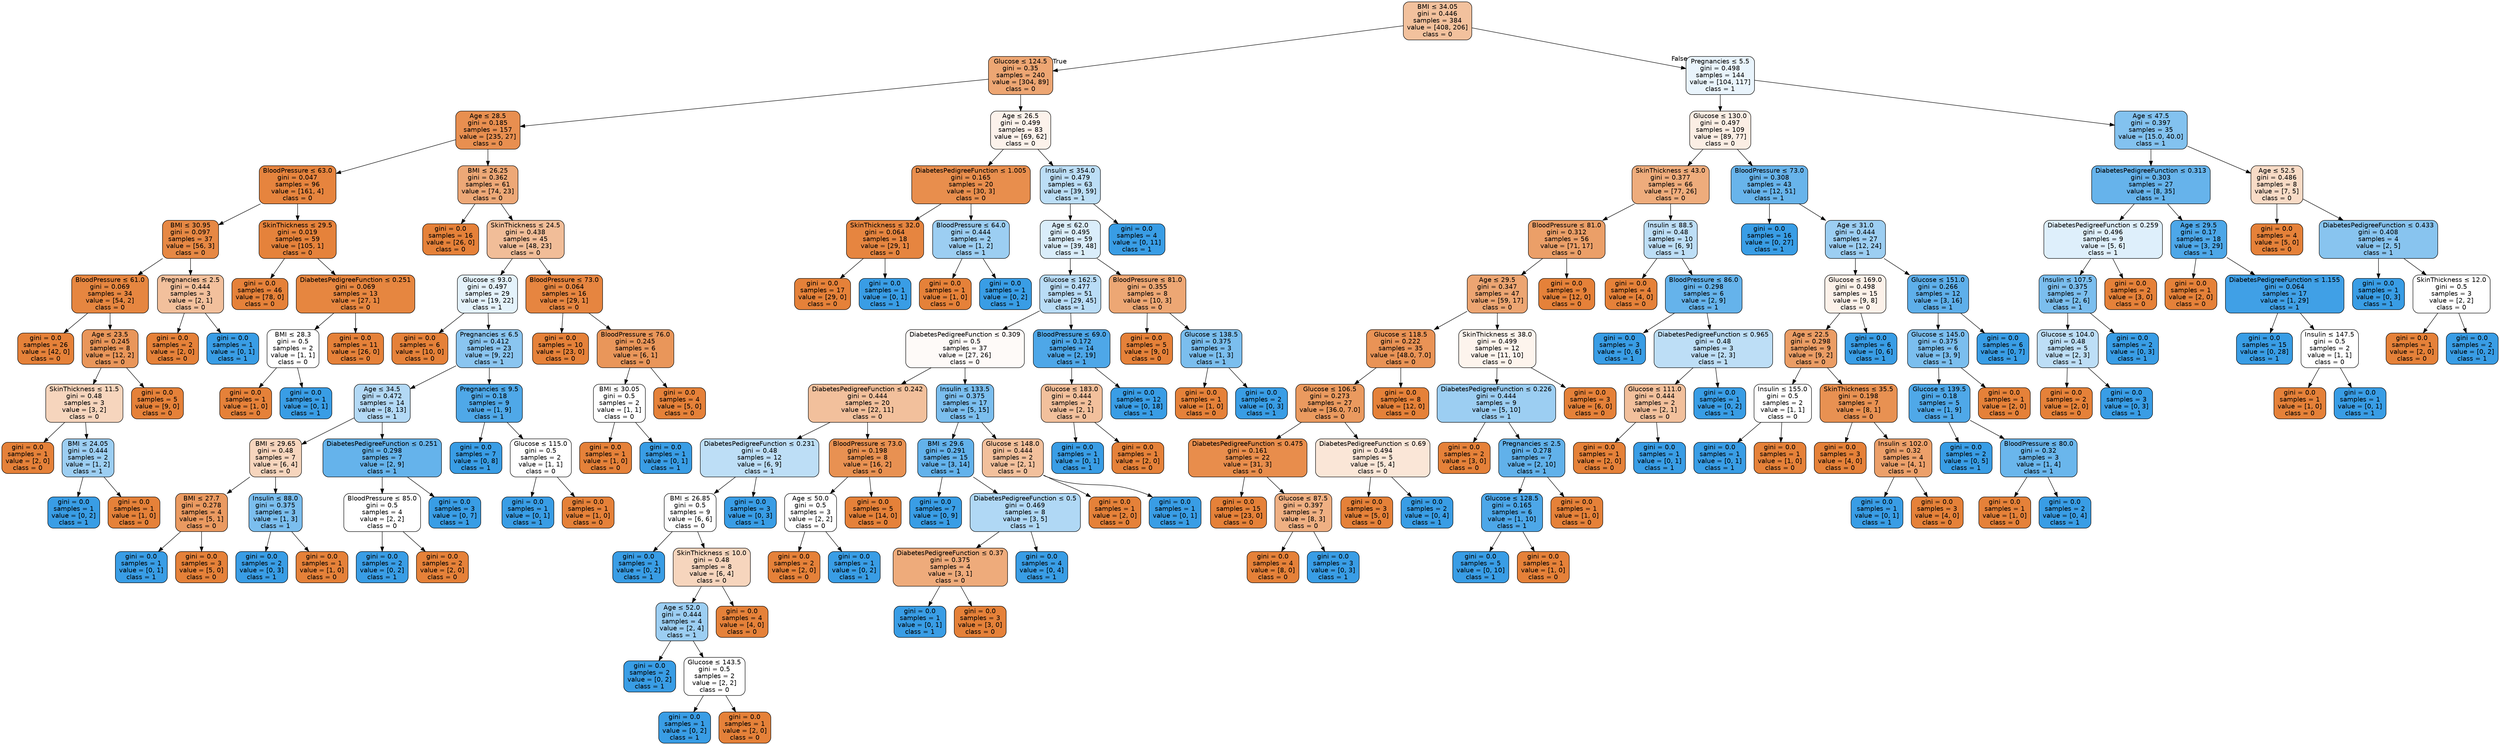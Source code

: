 digraph Tree {
node [shape=box, style="filled, rounded", color="black", fontname="helvetica"] ;
edge [fontname="helvetica"] ;
0 [label=<BMI &le; 34.05<br/>gini = 0.446<br/>samples = 384<br/>value = [408, 206]<br/>class = 0>, fillcolor="#f2c19d"] ;
1 [label=<Glucose &le; 124.5<br/>gini = 0.35<br/>samples = 240<br/>value = [304, 89]<br/>class = 0>, fillcolor="#eda673"] ;
0 -> 1 [labeldistance=2.5, labelangle=45, headlabel="True"] ;
2 [label=<Age &le; 28.5<br/>gini = 0.185<br/>samples = 157<br/>value = [235, 27]<br/>class = 0>, fillcolor="#e88f50"] ;
1 -> 2 ;
3 [label=<BloodPressure &le; 63.0<br/>gini = 0.047<br/>samples = 96<br/>value = [161, 4]<br/>class = 0>, fillcolor="#e6843e"] ;
2 -> 3 ;
4 [label=<BMI &le; 30.95<br/>gini = 0.097<br/>samples = 37<br/>value = [56, 3]<br/>class = 0>, fillcolor="#e68844"] ;
3 -> 4 ;
5 [label=<BloodPressure &le; 61.0<br/>gini = 0.069<br/>samples = 34<br/>value = [54, 2]<br/>class = 0>, fillcolor="#e68640"] ;
4 -> 5 ;
6 [label=<gini = 0.0<br/>samples = 26<br/>value = [42, 0]<br/>class = 0>, fillcolor="#e58139"] ;
5 -> 6 ;
7 [label=<Age &le; 23.5<br/>gini = 0.245<br/>samples = 8<br/>value = [12, 2]<br/>class = 0>, fillcolor="#e9965a"] ;
5 -> 7 ;
8 [label=<SkinThickness &le; 11.5<br/>gini = 0.48<br/>samples = 3<br/>value = [3, 2]<br/>class = 0>, fillcolor="#f6d5bd"] ;
7 -> 8 ;
9 [label=<gini = 0.0<br/>samples = 1<br/>value = [2, 0]<br/>class = 0>, fillcolor="#e58139"] ;
8 -> 9 ;
10 [label=<BMI &le; 24.05<br/>gini = 0.444<br/>samples = 2<br/>value = [1, 2]<br/>class = 1>, fillcolor="#9ccef2"] ;
8 -> 10 ;
11 [label=<gini = 0.0<br/>samples = 1<br/>value = [0, 2]<br/>class = 1>, fillcolor="#399de5"] ;
10 -> 11 ;
12 [label=<gini = 0.0<br/>samples = 1<br/>value = [1, 0]<br/>class = 0>, fillcolor="#e58139"] ;
10 -> 12 ;
13 [label=<gini = 0.0<br/>samples = 5<br/>value = [9, 0]<br/>class = 0>, fillcolor="#e58139"] ;
7 -> 13 ;
14 [label=<Pregnancies &le; 2.5<br/>gini = 0.444<br/>samples = 3<br/>value = [2, 1]<br/>class = 0>, fillcolor="#f2c09c"] ;
4 -> 14 ;
15 [label=<gini = 0.0<br/>samples = 2<br/>value = [2, 0]<br/>class = 0>, fillcolor="#e58139"] ;
14 -> 15 ;
16 [label=<gini = 0.0<br/>samples = 1<br/>value = [0, 1]<br/>class = 1>, fillcolor="#399de5"] ;
14 -> 16 ;
17 [label=<SkinThickness &le; 29.5<br/>gini = 0.019<br/>samples = 59<br/>value = [105, 1]<br/>class = 0>, fillcolor="#e5823b"] ;
3 -> 17 ;
18 [label=<gini = 0.0<br/>samples = 46<br/>value = [78, 0]<br/>class = 0>, fillcolor="#e58139"] ;
17 -> 18 ;
19 [label=<DiabetesPedigreeFunction &le; 0.251<br/>gini = 0.069<br/>samples = 13<br/>value = [27, 1]<br/>class = 0>, fillcolor="#e68640"] ;
17 -> 19 ;
20 [label=<BMI &le; 28.3<br/>gini = 0.5<br/>samples = 2<br/>value = [1, 1]<br/>class = 0>, fillcolor="#ffffff"] ;
19 -> 20 ;
21 [label=<gini = 0.0<br/>samples = 1<br/>value = [1, 0]<br/>class = 0>, fillcolor="#e58139"] ;
20 -> 21 ;
22 [label=<gini = 0.0<br/>samples = 1<br/>value = [0, 1]<br/>class = 1>, fillcolor="#399de5"] ;
20 -> 22 ;
23 [label=<gini = 0.0<br/>samples = 11<br/>value = [26, 0]<br/>class = 0>, fillcolor="#e58139"] ;
19 -> 23 ;
24 [label=<BMI &le; 26.25<br/>gini = 0.362<br/>samples = 61<br/>value = [74, 23]<br/>class = 0>, fillcolor="#eda877"] ;
2 -> 24 ;
25 [label=<gini = 0.0<br/>samples = 16<br/>value = [26, 0]<br/>class = 0>, fillcolor="#e58139"] ;
24 -> 25 ;
26 [label=<SkinThickness &le; 24.5<br/>gini = 0.438<br/>samples = 45<br/>value = [48, 23]<br/>class = 0>, fillcolor="#f1bd98"] ;
24 -> 26 ;
27 [label=<Glucose &le; 93.0<br/>gini = 0.497<br/>samples = 29<br/>value = [19, 22]<br/>class = 1>, fillcolor="#e4f2fb"] ;
26 -> 27 ;
28 [label=<gini = 0.0<br/>samples = 6<br/>value = [10, 0]<br/>class = 0>, fillcolor="#e58139"] ;
27 -> 28 ;
29 [label=<Pregnancies &le; 6.5<br/>gini = 0.412<br/>samples = 23<br/>value = [9, 22]<br/>class = 1>, fillcolor="#8ac5f0"] ;
27 -> 29 ;
30 [label=<Age &le; 34.5<br/>gini = 0.472<br/>samples = 14<br/>value = [8, 13]<br/>class = 1>, fillcolor="#b3d9f5"] ;
29 -> 30 ;
31 [label=<BMI &le; 29.65<br/>gini = 0.48<br/>samples = 7<br/>value = [6, 4]<br/>class = 0>, fillcolor="#f6d5bd"] ;
30 -> 31 ;
32 [label=<BMI &le; 27.7<br/>gini = 0.278<br/>samples = 4<br/>value = [5, 1]<br/>class = 0>, fillcolor="#ea9a61"] ;
31 -> 32 ;
33 [label=<gini = 0.0<br/>samples = 1<br/>value = [0, 1]<br/>class = 1>, fillcolor="#399de5"] ;
32 -> 33 ;
34 [label=<gini = 0.0<br/>samples = 3<br/>value = [5, 0]<br/>class = 0>, fillcolor="#e58139"] ;
32 -> 34 ;
35 [label=<Insulin &le; 88.0<br/>gini = 0.375<br/>samples = 3<br/>value = [1, 3]<br/>class = 1>, fillcolor="#7bbeee"] ;
31 -> 35 ;
36 [label=<gini = 0.0<br/>samples = 2<br/>value = [0, 3]<br/>class = 1>, fillcolor="#399de5"] ;
35 -> 36 ;
37 [label=<gini = 0.0<br/>samples = 1<br/>value = [1, 0]<br/>class = 0>, fillcolor="#e58139"] ;
35 -> 37 ;
38 [label=<DiabetesPedigreeFunction &le; 0.251<br/>gini = 0.298<br/>samples = 7<br/>value = [2, 9]<br/>class = 1>, fillcolor="#65b3eb"] ;
30 -> 38 ;
39 [label=<BloodPressure &le; 85.0<br/>gini = 0.5<br/>samples = 4<br/>value = [2, 2]<br/>class = 0>, fillcolor="#ffffff"] ;
38 -> 39 ;
40 [label=<gini = 0.0<br/>samples = 2<br/>value = [0, 2]<br/>class = 1>, fillcolor="#399de5"] ;
39 -> 40 ;
41 [label=<gini = 0.0<br/>samples = 2<br/>value = [2, 0]<br/>class = 0>, fillcolor="#e58139"] ;
39 -> 41 ;
42 [label=<gini = 0.0<br/>samples = 3<br/>value = [0, 7]<br/>class = 1>, fillcolor="#399de5"] ;
38 -> 42 ;
43 [label=<Pregnancies &le; 9.5<br/>gini = 0.18<br/>samples = 9<br/>value = [1, 9]<br/>class = 1>, fillcolor="#4fa8e8"] ;
29 -> 43 ;
44 [label=<gini = 0.0<br/>samples = 7<br/>value = [0, 8]<br/>class = 1>, fillcolor="#399de5"] ;
43 -> 44 ;
45 [label=<Glucose &le; 115.0<br/>gini = 0.5<br/>samples = 2<br/>value = [1, 1]<br/>class = 0>, fillcolor="#ffffff"] ;
43 -> 45 ;
46 [label=<gini = 0.0<br/>samples = 1<br/>value = [0, 1]<br/>class = 1>, fillcolor="#399de5"] ;
45 -> 46 ;
47 [label=<gini = 0.0<br/>samples = 1<br/>value = [1, 0]<br/>class = 0>, fillcolor="#e58139"] ;
45 -> 47 ;
48 [label=<BloodPressure &le; 73.0<br/>gini = 0.064<br/>samples = 16<br/>value = [29, 1]<br/>class = 0>, fillcolor="#e68540"] ;
26 -> 48 ;
49 [label=<gini = 0.0<br/>samples = 10<br/>value = [23, 0]<br/>class = 0>, fillcolor="#e58139"] ;
48 -> 49 ;
50 [label=<BloodPressure &le; 76.0<br/>gini = 0.245<br/>samples = 6<br/>value = [6, 1]<br/>class = 0>, fillcolor="#e9965a"] ;
48 -> 50 ;
51 [label=<BMI &le; 30.05<br/>gini = 0.5<br/>samples = 2<br/>value = [1, 1]<br/>class = 0>, fillcolor="#ffffff"] ;
50 -> 51 ;
52 [label=<gini = 0.0<br/>samples = 1<br/>value = [1, 0]<br/>class = 0>, fillcolor="#e58139"] ;
51 -> 52 ;
53 [label=<gini = 0.0<br/>samples = 1<br/>value = [0, 1]<br/>class = 1>, fillcolor="#399de5"] ;
51 -> 53 ;
54 [label=<gini = 0.0<br/>samples = 4<br/>value = [5, 0]<br/>class = 0>, fillcolor="#e58139"] ;
50 -> 54 ;
55 [label=<Age &le; 26.5<br/>gini = 0.499<br/>samples = 83<br/>value = [69, 62]<br/>class = 0>, fillcolor="#fcf2eb"] ;
1 -> 55 ;
56 [label=<DiabetesPedigreeFunction &le; 1.005<br/>gini = 0.165<br/>samples = 20<br/>value = [30, 3]<br/>class = 0>, fillcolor="#e88e4d"] ;
55 -> 56 ;
57 [label=<SkinThickness &le; 32.0<br/>gini = 0.064<br/>samples = 18<br/>value = [29, 1]<br/>class = 0>, fillcolor="#e68540"] ;
56 -> 57 ;
58 [label=<gini = 0.0<br/>samples = 17<br/>value = [29, 0]<br/>class = 0>, fillcolor="#e58139"] ;
57 -> 58 ;
59 [label=<gini = 0.0<br/>samples = 1<br/>value = [0, 1]<br/>class = 1>, fillcolor="#399de5"] ;
57 -> 59 ;
60 [label=<BloodPressure &le; 64.0<br/>gini = 0.444<br/>samples = 2<br/>value = [1, 2]<br/>class = 1>, fillcolor="#9ccef2"] ;
56 -> 60 ;
61 [label=<gini = 0.0<br/>samples = 1<br/>value = [1, 0]<br/>class = 0>, fillcolor="#e58139"] ;
60 -> 61 ;
62 [label=<gini = 0.0<br/>samples = 1<br/>value = [0, 2]<br/>class = 1>, fillcolor="#399de5"] ;
60 -> 62 ;
63 [label=<Insulin &le; 354.0<br/>gini = 0.479<br/>samples = 63<br/>value = [39, 59]<br/>class = 1>, fillcolor="#bcdef6"] ;
55 -> 63 ;
64 [label=<Age &le; 62.0<br/>gini = 0.495<br/>samples = 59<br/>value = [39, 48]<br/>class = 1>, fillcolor="#daedfa"] ;
63 -> 64 ;
65 [label=<Glucose &le; 162.5<br/>gini = 0.477<br/>samples = 51<br/>value = [29, 45]<br/>class = 1>, fillcolor="#b9dcf6"] ;
64 -> 65 ;
66 [label=<DiabetesPedigreeFunction &le; 0.309<br/>gini = 0.5<br/>samples = 37<br/>value = [27, 26]<br/>class = 0>, fillcolor="#fefaf8"] ;
65 -> 66 ;
67 [label=<DiabetesPedigreeFunction &le; 0.242<br/>gini = 0.444<br/>samples = 20<br/>value = [22, 11]<br/>class = 0>, fillcolor="#f2c09c"] ;
66 -> 67 ;
68 [label=<DiabetesPedigreeFunction &le; 0.231<br/>gini = 0.48<br/>samples = 12<br/>value = [6, 9]<br/>class = 1>, fillcolor="#bddef6"] ;
67 -> 68 ;
69 [label=<BMI &le; 26.85<br/>gini = 0.5<br/>samples = 9<br/>value = [6, 6]<br/>class = 0>, fillcolor="#ffffff"] ;
68 -> 69 ;
70 [label=<gini = 0.0<br/>samples = 1<br/>value = [0, 2]<br/>class = 1>, fillcolor="#399de5"] ;
69 -> 70 ;
71 [label=<SkinThickness &le; 10.0<br/>gini = 0.48<br/>samples = 8<br/>value = [6, 4]<br/>class = 0>, fillcolor="#f6d5bd"] ;
69 -> 71 ;
72 [label=<Age &le; 52.0<br/>gini = 0.444<br/>samples = 4<br/>value = [2, 4]<br/>class = 1>, fillcolor="#9ccef2"] ;
71 -> 72 ;
73 [label=<gini = 0.0<br/>samples = 2<br/>value = [0, 2]<br/>class = 1>, fillcolor="#399de5"] ;
72 -> 73 ;
74 [label=<Glucose &le; 143.5<br/>gini = 0.5<br/>samples = 2<br/>value = [2, 2]<br/>class = 0>, fillcolor="#ffffff"] ;
72 -> 74 ;
75 [label=<gini = 0.0<br/>samples = 1<br/>value = [0, 2]<br/>class = 1>, fillcolor="#399de5"] ;
74 -> 75 ;
76 [label=<gini = 0.0<br/>samples = 1<br/>value = [2, 0]<br/>class = 0>, fillcolor="#e58139"] ;
74 -> 76 ;
77 [label=<gini = 0.0<br/>samples = 4<br/>value = [4, 0]<br/>class = 0>, fillcolor="#e58139"] ;
71 -> 77 ;
78 [label=<gini = 0.0<br/>samples = 3<br/>value = [0, 3]<br/>class = 1>, fillcolor="#399de5"] ;
68 -> 78 ;
79 [label=<BloodPressure &le; 73.0<br/>gini = 0.198<br/>samples = 8<br/>value = [16, 2]<br/>class = 0>, fillcolor="#e89152"] ;
67 -> 79 ;
80 [label=<Age &le; 50.0<br/>gini = 0.5<br/>samples = 3<br/>value = [2, 2]<br/>class = 0>, fillcolor="#ffffff"] ;
79 -> 80 ;
81 [label=<gini = 0.0<br/>samples = 2<br/>value = [2, 0]<br/>class = 0>, fillcolor="#e58139"] ;
80 -> 81 ;
82 [label=<gini = 0.0<br/>samples = 1<br/>value = [0, 2]<br/>class = 1>, fillcolor="#399de5"] ;
80 -> 82 ;
83 [label=<gini = 0.0<br/>samples = 5<br/>value = [14, 0]<br/>class = 0>, fillcolor="#e58139"] ;
79 -> 83 ;
84 [label=<Insulin &le; 133.5<br/>gini = 0.375<br/>samples = 17<br/>value = [5, 15]<br/>class = 1>, fillcolor="#7bbeee"] ;
66 -> 84 ;
85 [label=<BMI &le; 29.6<br/>gini = 0.291<br/>samples = 15<br/>value = [3, 14]<br/>class = 1>, fillcolor="#63b2eb"] ;
84 -> 85 ;
86 [label=<gini = 0.0<br/>samples = 7<br/>value = [0, 9]<br/>class = 1>, fillcolor="#399de5"] ;
85 -> 86 ;
87 [label=<DiabetesPedigreeFunction &le; 0.5<br/>gini = 0.469<br/>samples = 8<br/>value = [3, 5]<br/>class = 1>, fillcolor="#b0d8f5"] ;
85 -> 87 ;
88 [label=<DiabetesPedigreeFunction &le; 0.37<br/>gini = 0.375<br/>samples = 4<br/>value = [3, 1]<br/>class = 0>, fillcolor="#eeab7b"] ;
87 -> 88 ;
89 [label=<gini = 0.0<br/>samples = 1<br/>value = [0, 1]<br/>class = 1>, fillcolor="#399de5"] ;
88 -> 89 ;
90 [label=<gini = 0.0<br/>samples = 3<br/>value = [3, 0]<br/>class = 0>, fillcolor="#e58139"] ;
88 -> 90 ;
91 [label=<gini = 0.0<br/>samples = 4<br/>value = [0, 4]<br/>class = 1>, fillcolor="#399de5"] ;
87 -> 91 ;
92 [label=<Glucose &le; 148.0<br/>gini = 0.444<br/>samples = 2<br/>value = [2, 1]<br/>class = 0>, fillcolor="#f2c09c"] ;
84 -> 92 ;
93 [label=<gini = 0.0<br/>samples = 1<br/>value = [2, 0]<br/>class = 0>, fillcolor="#e58139"] ;
92 -> 93 ;
94 [label=<gini = 0.0<br/>samples = 1<br/>value = [0, 1]<br/>class = 1>, fillcolor="#399de5"] ;
92 -> 94 ;
95 [label=<BloodPressure &le; 69.0<br/>gini = 0.172<br/>samples = 14<br/>value = [2, 19]<br/>class = 1>, fillcolor="#4ea7e8"] ;
65 -> 95 ;
96 [label=<Glucose &le; 183.0<br/>gini = 0.444<br/>samples = 2<br/>value = [2, 1]<br/>class = 0>, fillcolor="#f2c09c"] ;
95 -> 96 ;
97 [label=<gini = 0.0<br/>samples = 1<br/>value = [0, 1]<br/>class = 1>, fillcolor="#399de5"] ;
96 -> 97 ;
98 [label=<gini = 0.0<br/>samples = 1<br/>value = [2, 0]<br/>class = 0>, fillcolor="#e58139"] ;
96 -> 98 ;
99 [label=<gini = 0.0<br/>samples = 12<br/>value = [0, 18]<br/>class = 1>, fillcolor="#399de5"] ;
95 -> 99 ;
100 [label=<BloodPressure &le; 81.0<br/>gini = 0.355<br/>samples = 8<br/>value = [10, 3]<br/>class = 0>, fillcolor="#eda774"] ;
64 -> 100 ;
101 [label=<gini = 0.0<br/>samples = 5<br/>value = [9, 0]<br/>class = 0>, fillcolor="#e58139"] ;
100 -> 101 ;
102 [label=<Glucose &le; 138.5<br/>gini = 0.375<br/>samples = 3<br/>value = [1, 3]<br/>class = 1>, fillcolor="#7bbeee"] ;
100 -> 102 ;
103 [label=<gini = 0.0<br/>samples = 1<br/>value = [1, 0]<br/>class = 0>, fillcolor="#e58139"] ;
102 -> 103 ;
104 [label=<gini = 0.0<br/>samples = 2<br/>value = [0, 3]<br/>class = 1>, fillcolor="#399de5"] ;
102 -> 104 ;
105 [label=<gini = 0.0<br/>samples = 4<br/>value = [0, 11]<br/>class = 1>, fillcolor="#399de5"] ;
63 -> 105 ;
106 [label=<Pregnancies &le; 5.5<br/>gini = 0.498<br/>samples = 144<br/>value = [104, 117]<br/>class = 1>, fillcolor="#e9f4fc"] ;
0 -> 106 [labeldistance=2.5, labelangle=-45, headlabel="False"] ;
107 [label=<Glucose &le; 130.0<br/>gini = 0.497<br/>samples = 109<br/>value = [89, 77]<br/>class = 0>, fillcolor="#fbeee4"] ;
106 -> 107 ;
108 [label=<SkinThickness &le; 43.0<br/>gini = 0.377<br/>samples = 66<br/>value = [77, 26]<br/>class = 0>, fillcolor="#eeac7c"] ;
107 -> 108 ;
109 [label=<BloodPressure &le; 81.0<br/>gini = 0.312<br/>samples = 56<br/>value = [71, 17]<br/>class = 0>, fillcolor="#eb9f68"] ;
108 -> 109 ;
110 [label=<Age &le; 29.5<br/>gini = 0.347<br/>samples = 47<br/>value = [59, 17]<br/>class = 0>, fillcolor="#eca572"] ;
109 -> 110 ;
111 [label=<Glucose &le; 118.5<br/>gini = 0.222<br/>samples = 35<br/>value = [48.0, 7.0]<br/>class = 0>, fillcolor="#e99356"] ;
110 -> 111 ;
112 [label=<Glucose &le; 106.5<br/>gini = 0.273<br/>samples = 27<br/>value = [36.0, 7.0]<br/>class = 0>, fillcolor="#ea9a5f"] ;
111 -> 112 ;
113 [label=<DiabetesPedigreeFunction &le; 0.475<br/>gini = 0.161<br/>samples = 22<br/>value = [31, 3]<br/>class = 0>, fillcolor="#e88d4c"] ;
112 -> 113 ;
114 [label=<gini = 0.0<br/>samples = 15<br/>value = [23, 0]<br/>class = 0>, fillcolor="#e58139"] ;
113 -> 114 ;
115 [label=<Glucose &le; 87.5<br/>gini = 0.397<br/>samples = 7<br/>value = [8, 3]<br/>class = 0>, fillcolor="#efb083"] ;
113 -> 115 ;
116 [label=<gini = 0.0<br/>samples = 4<br/>value = [8, 0]<br/>class = 0>, fillcolor="#e58139"] ;
115 -> 116 ;
117 [label=<gini = 0.0<br/>samples = 3<br/>value = [0, 3]<br/>class = 1>, fillcolor="#399de5"] ;
115 -> 117 ;
118 [label=<DiabetesPedigreeFunction &le; 0.69<br/>gini = 0.494<br/>samples = 5<br/>value = [5, 4]<br/>class = 0>, fillcolor="#fae6d7"] ;
112 -> 118 ;
119 [label=<gini = 0.0<br/>samples = 3<br/>value = [5, 0]<br/>class = 0>, fillcolor="#e58139"] ;
118 -> 119 ;
120 [label=<gini = 0.0<br/>samples = 2<br/>value = [0, 4]<br/>class = 1>, fillcolor="#399de5"] ;
118 -> 120 ;
121 [label=<gini = 0.0<br/>samples = 8<br/>value = [12, 0]<br/>class = 0>, fillcolor="#e58139"] ;
111 -> 121 ;
122 [label=<SkinThickness &le; 38.0<br/>gini = 0.499<br/>samples = 12<br/>value = [11, 10]<br/>class = 0>, fillcolor="#fdf4ed"] ;
110 -> 122 ;
123 [label=<DiabetesPedigreeFunction &le; 0.226<br/>gini = 0.444<br/>samples = 9<br/>value = [5, 10]<br/>class = 1>, fillcolor="#9ccef2"] ;
122 -> 123 ;
124 [label=<gini = 0.0<br/>samples = 2<br/>value = [3, 0]<br/>class = 0>, fillcolor="#e58139"] ;
123 -> 124 ;
125 [label=<Pregnancies &le; 2.5<br/>gini = 0.278<br/>samples = 7<br/>value = [2, 10]<br/>class = 1>, fillcolor="#61b1ea"] ;
123 -> 125 ;
126 [label=<Glucose &le; 128.5<br/>gini = 0.165<br/>samples = 6<br/>value = [1, 10]<br/>class = 1>, fillcolor="#4da7e8"] ;
125 -> 126 ;
127 [label=<gini = 0.0<br/>samples = 5<br/>value = [0, 10]<br/>class = 1>, fillcolor="#399de5"] ;
126 -> 127 ;
128 [label=<gini = 0.0<br/>samples = 1<br/>value = [1, 0]<br/>class = 0>, fillcolor="#e58139"] ;
126 -> 128 ;
129 [label=<gini = 0.0<br/>samples = 1<br/>value = [1, 0]<br/>class = 0>, fillcolor="#e58139"] ;
125 -> 129 ;
130 [label=<gini = 0.0<br/>samples = 3<br/>value = [6, 0]<br/>class = 0>, fillcolor="#e58139"] ;
122 -> 130 ;
131 [label=<gini = 0.0<br/>samples = 9<br/>value = [12, 0]<br/>class = 0>, fillcolor="#e58139"] ;
109 -> 131 ;
132 [label=<Insulin &le; 88.5<br/>gini = 0.48<br/>samples = 10<br/>value = [6, 9]<br/>class = 1>, fillcolor="#bddef6"] ;
108 -> 132 ;
133 [label=<gini = 0.0<br/>samples = 4<br/>value = [4, 0]<br/>class = 0>, fillcolor="#e58139"] ;
132 -> 133 ;
134 [label=<BloodPressure &le; 86.0<br/>gini = 0.298<br/>samples = 6<br/>value = [2, 9]<br/>class = 1>, fillcolor="#65b3eb"] ;
132 -> 134 ;
135 [label=<gini = 0.0<br/>samples = 3<br/>value = [0, 6]<br/>class = 1>, fillcolor="#399de5"] ;
134 -> 135 ;
136 [label=<DiabetesPedigreeFunction &le; 0.965<br/>gini = 0.48<br/>samples = 3<br/>value = [2, 3]<br/>class = 1>, fillcolor="#bddef6"] ;
134 -> 136 ;
137 [label=<Glucose &le; 111.0<br/>gini = 0.444<br/>samples = 2<br/>value = [2, 1]<br/>class = 0>, fillcolor="#f2c09c"] ;
136 -> 137 ;
138 [label=<gini = 0.0<br/>samples = 1<br/>value = [2, 0]<br/>class = 0>, fillcolor="#e58139"] ;
137 -> 138 ;
139 [label=<gini = 0.0<br/>samples = 1<br/>value = [0, 1]<br/>class = 1>, fillcolor="#399de5"] ;
137 -> 139 ;
140 [label=<gini = 0.0<br/>samples = 1<br/>value = [0, 2]<br/>class = 1>, fillcolor="#399de5"] ;
136 -> 140 ;
141 [label=<BloodPressure &le; 73.0<br/>gini = 0.308<br/>samples = 43<br/>value = [12, 51]<br/>class = 1>, fillcolor="#68b4eb"] ;
107 -> 141 ;
142 [label=<gini = 0.0<br/>samples = 16<br/>value = [0, 27]<br/>class = 1>, fillcolor="#399de5"] ;
141 -> 142 ;
143 [label=<Age &le; 31.0<br/>gini = 0.444<br/>samples = 27<br/>value = [12, 24]<br/>class = 1>, fillcolor="#9ccef2"] ;
141 -> 143 ;
144 [label=<Glucose &le; 169.0<br/>gini = 0.498<br/>samples = 15<br/>value = [9, 8]<br/>class = 0>, fillcolor="#fcf1e9"] ;
143 -> 144 ;
145 [label=<Age &le; 22.5<br/>gini = 0.298<br/>samples = 9<br/>value = [9, 2]<br/>class = 0>, fillcolor="#eb9d65"] ;
144 -> 145 ;
146 [label=<Insulin &le; 155.0<br/>gini = 0.5<br/>samples = 2<br/>value = [1, 1]<br/>class = 0>, fillcolor="#ffffff"] ;
145 -> 146 ;
147 [label=<gini = 0.0<br/>samples = 1<br/>value = [0, 1]<br/>class = 1>, fillcolor="#399de5"] ;
146 -> 147 ;
148 [label=<gini = 0.0<br/>samples = 1<br/>value = [1, 0]<br/>class = 0>, fillcolor="#e58139"] ;
146 -> 148 ;
149 [label=<SkinThickness &le; 35.5<br/>gini = 0.198<br/>samples = 7<br/>value = [8, 1]<br/>class = 0>, fillcolor="#e89152"] ;
145 -> 149 ;
150 [label=<gini = 0.0<br/>samples = 3<br/>value = [4, 0]<br/>class = 0>, fillcolor="#e58139"] ;
149 -> 150 ;
151 [label=<Insulin &le; 102.0<br/>gini = 0.32<br/>samples = 4<br/>value = [4, 1]<br/>class = 0>, fillcolor="#eca06a"] ;
149 -> 151 ;
152 [label=<gini = 0.0<br/>samples = 1<br/>value = [0, 1]<br/>class = 1>, fillcolor="#399de5"] ;
151 -> 152 ;
153 [label=<gini = 0.0<br/>samples = 3<br/>value = [4, 0]<br/>class = 0>, fillcolor="#e58139"] ;
151 -> 153 ;
154 [label=<gini = 0.0<br/>samples = 6<br/>value = [0, 6]<br/>class = 1>, fillcolor="#399de5"] ;
144 -> 154 ;
155 [label=<Glucose &le; 151.0<br/>gini = 0.266<br/>samples = 12<br/>value = [3, 16]<br/>class = 1>, fillcolor="#5eafea"] ;
143 -> 155 ;
156 [label=<Glucose &le; 145.0<br/>gini = 0.375<br/>samples = 6<br/>value = [3, 9]<br/>class = 1>, fillcolor="#7bbeee"] ;
155 -> 156 ;
157 [label=<Glucose &le; 139.5<br/>gini = 0.18<br/>samples = 5<br/>value = [1, 9]<br/>class = 1>, fillcolor="#4fa8e8"] ;
156 -> 157 ;
158 [label=<gini = 0.0<br/>samples = 2<br/>value = [0, 5]<br/>class = 1>, fillcolor="#399de5"] ;
157 -> 158 ;
159 [label=<BloodPressure &le; 80.0<br/>gini = 0.32<br/>samples = 3<br/>value = [1, 4]<br/>class = 1>, fillcolor="#6ab6ec"] ;
157 -> 159 ;
160 [label=<gini = 0.0<br/>samples = 1<br/>value = [1, 0]<br/>class = 0>, fillcolor="#e58139"] ;
159 -> 160 ;
161 [label=<gini = 0.0<br/>samples = 2<br/>value = [0, 4]<br/>class = 1>, fillcolor="#399de5"] ;
159 -> 161 ;
162 [label=<gini = 0.0<br/>samples = 1<br/>value = [2, 0]<br/>class = 0>, fillcolor="#e58139"] ;
156 -> 162 ;
163 [label=<gini = 0.0<br/>samples = 6<br/>value = [0, 7]<br/>class = 1>, fillcolor="#399de5"] ;
155 -> 163 ;
164 [label=<Age &le; 47.5<br/>gini = 0.397<br/>samples = 35<br/>value = [15.0, 40.0]<br/>class = 1>, fillcolor="#83c2ef"] ;
106 -> 164 ;
165 [label=<DiabetesPedigreeFunction &le; 0.313<br/>gini = 0.303<br/>samples = 27<br/>value = [8, 35]<br/>class = 1>, fillcolor="#66b3eb"] ;
164 -> 165 ;
166 [label=<DiabetesPedigreeFunction &le; 0.259<br/>gini = 0.496<br/>samples = 9<br/>value = [5, 6]<br/>class = 1>, fillcolor="#deeffb"] ;
165 -> 166 ;
167 [label=<Insulin &le; 107.5<br/>gini = 0.375<br/>samples = 7<br/>value = [2, 6]<br/>class = 1>, fillcolor="#7bbeee"] ;
166 -> 167 ;
168 [label=<Glucose &le; 104.0<br/>gini = 0.48<br/>samples = 5<br/>value = [2, 3]<br/>class = 1>, fillcolor="#bddef6"] ;
167 -> 168 ;
169 [label=<gini = 0.0<br/>samples = 2<br/>value = [2, 0]<br/>class = 0>, fillcolor="#e58139"] ;
168 -> 169 ;
170 [label=<gini = 0.0<br/>samples = 3<br/>value = [0, 3]<br/>class = 1>, fillcolor="#399de5"] ;
168 -> 170 ;
171 [label=<gini = 0.0<br/>samples = 2<br/>value = [0, 3]<br/>class = 1>, fillcolor="#399de5"] ;
167 -> 171 ;
172 [label=<gini = 0.0<br/>samples = 2<br/>value = [3, 0]<br/>class = 0>, fillcolor="#e58139"] ;
166 -> 172 ;
173 [label=<Age &le; 29.5<br/>gini = 0.17<br/>samples = 18<br/>value = [3, 29]<br/>class = 1>, fillcolor="#4da7e8"] ;
165 -> 173 ;
174 [label=<gini = 0.0<br/>samples = 1<br/>value = [2, 0]<br/>class = 0>, fillcolor="#e58139"] ;
173 -> 174 ;
175 [label=<DiabetesPedigreeFunction &le; 1.155<br/>gini = 0.064<br/>samples = 17<br/>value = [1, 29]<br/>class = 1>, fillcolor="#40a0e6"] ;
173 -> 175 ;
176 [label=<gini = 0.0<br/>samples = 15<br/>value = [0, 28]<br/>class = 1>, fillcolor="#399de5"] ;
175 -> 176 ;
177 [label=<Insulin &le; 147.5<br/>gini = 0.5<br/>samples = 2<br/>value = [1, 1]<br/>class = 0>, fillcolor="#ffffff"] ;
175 -> 177 ;
178 [label=<gini = 0.0<br/>samples = 1<br/>value = [1, 0]<br/>class = 0>, fillcolor="#e58139"] ;
177 -> 178 ;
179 [label=<gini = 0.0<br/>samples = 1<br/>value = [0, 1]<br/>class = 1>, fillcolor="#399de5"] ;
177 -> 179 ;
180 [label=<Age &le; 52.5<br/>gini = 0.486<br/>samples = 8<br/>value = [7, 5]<br/>class = 0>, fillcolor="#f8dbc6"] ;
164 -> 180 ;
181 [label=<gini = 0.0<br/>samples = 4<br/>value = [5, 0]<br/>class = 0>, fillcolor="#e58139"] ;
180 -> 181 ;
182 [label=<DiabetesPedigreeFunction &le; 0.433<br/>gini = 0.408<br/>samples = 4<br/>value = [2, 5]<br/>class = 1>, fillcolor="#88c4ef"] ;
180 -> 182 ;
183 [label=<gini = 0.0<br/>samples = 1<br/>value = [0, 3]<br/>class = 1>, fillcolor="#399de5"] ;
182 -> 183 ;
184 [label=<SkinThickness &le; 12.0<br/>gini = 0.5<br/>samples = 3<br/>value = [2, 2]<br/>class = 0>, fillcolor="#ffffff"] ;
182 -> 184 ;
185 [label=<gini = 0.0<br/>samples = 1<br/>value = [2, 0]<br/>class = 0>, fillcolor="#e58139"] ;
184 -> 185 ;
186 [label=<gini = 0.0<br/>samples = 2<br/>value = [0, 2]<br/>class = 1>, fillcolor="#399de5"] ;
184 -> 186 ;
}